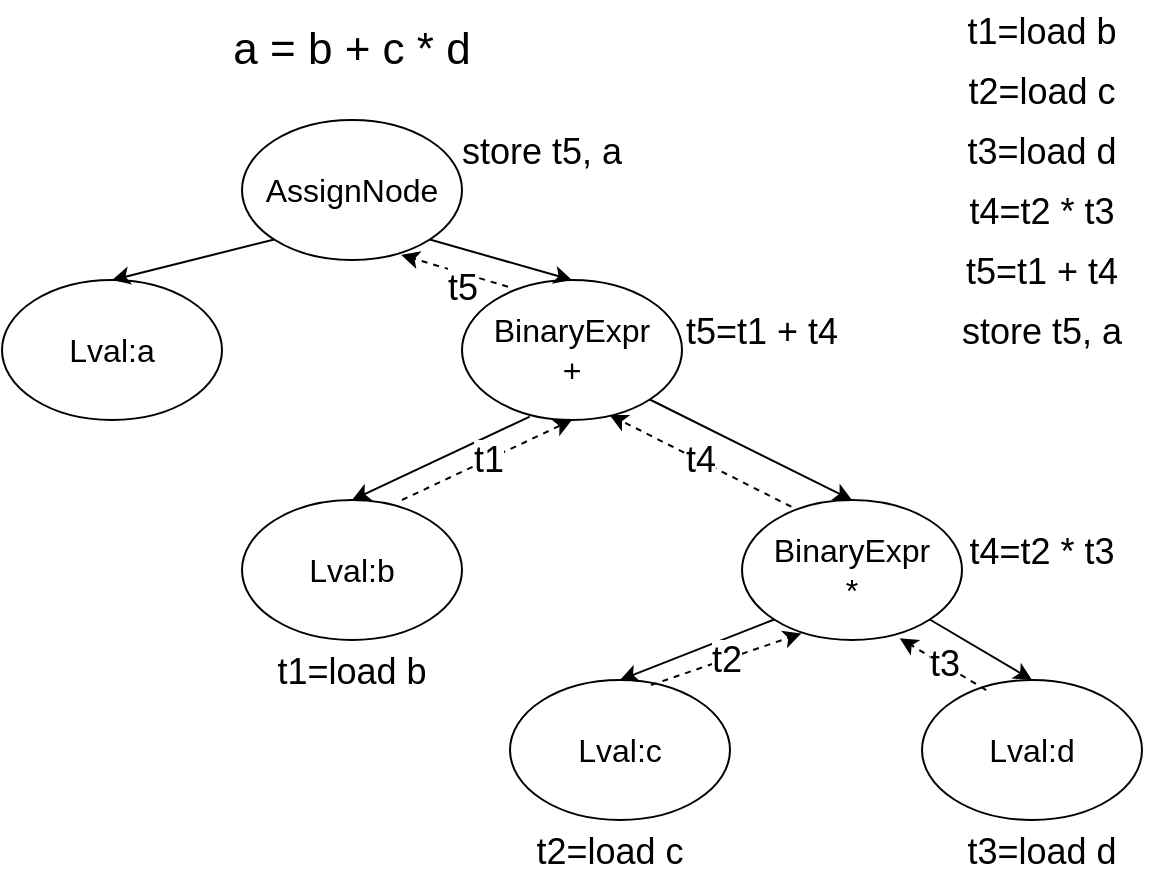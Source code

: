 <mxfile>
    <diagram id="wujMpyp-SPdY3odlaGdz" name="第 1 页">
        <mxGraphModel dx="750" dy="659" grid="1" gridSize="10" guides="1" tooltips="1" connect="1" arrows="1" fold="1" page="1" pageScale="1" pageWidth="827" pageHeight="1169" math="0" shadow="0">
            <root>
                <mxCell id="0"/>
                <mxCell id="1" parent="0"/>
                <mxCell id="2" value="&lt;font style=&quot;font-size: 22px&quot;&gt;a = b + c * d&lt;/font&gt;" style="text;html=1;strokeColor=none;fillColor=none;align=center;verticalAlign=middle;whiteSpace=wrap;rounded=0;" vertex="1" parent="1">
                    <mxGeometry x="145" y="170" width="160" height="30" as="geometry"/>
                </mxCell>
                <mxCell id="5" value="AssignNode" style="ellipse;whiteSpace=wrap;html=1;fontSize=16;" vertex="1" parent="1">
                    <mxGeometry x="170" y="220" width="110" height="70" as="geometry"/>
                </mxCell>
                <mxCell id="6" value="Lval:a" style="ellipse;whiteSpace=wrap;html=1;fontSize=16;" vertex="1" parent="1">
                    <mxGeometry x="50" y="300" width="110" height="70" as="geometry"/>
                </mxCell>
                <mxCell id="7" value="" style="endArrow=classic;html=1;fontSize=16;exitX=0;exitY=1;exitDx=0;exitDy=0;entryX=0.5;entryY=0;entryDx=0;entryDy=0;" edge="1" parent="1" source="5" target="6">
                    <mxGeometry width="50" height="50" relative="1" as="geometry">
                        <mxPoint x="360" y="350" as="sourcePoint"/>
                        <mxPoint x="410" y="300" as="targetPoint"/>
                    </mxGeometry>
                </mxCell>
                <mxCell id="8" value="BinaryExpr&lt;br&gt;+" style="ellipse;whiteSpace=wrap;html=1;fontSize=16;" vertex="1" parent="1">
                    <mxGeometry x="280" y="300" width="110" height="70" as="geometry"/>
                </mxCell>
                <mxCell id="9" value="" style="endArrow=classic;html=1;fontSize=16;exitX=1;exitY=1;exitDx=0;exitDy=0;entryX=0.5;entryY=0;entryDx=0;entryDy=0;" edge="1" parent="1" source="5" target="8">
                    <mxGeometry width="50" height="50" relative="1" as="geometry">
                        <mxPoint x="360" y="350" as="sourcePoint"/>
                        <mxPoint x="410" y="300" as="targetPoint"/>
                    </mxGeometry>
                </mxCell>
                <mxCell id="11" value="" style="endArrow=classic;html=1;fontSize=16;exitX=0.308;exitY=0.976;exitDx=0;exitDy=0;exitPerimeter=0;entryX=0.5;entryY=0;entryDx=0;entryDy=0;" edge="1" parent="1" source="8" target="13">
                    <mxGeometry width="50" height="50" relative="1" as="geometry">
                        <mxPoint x="360" y="350" as="sourcePoint"/>
                        <mxPoint x="230" y="410" as="targetPoint"/>
                    </mxGeometry>
                </mxCell>
                <mxCell id="13" value="Lval:b" style="ellipse;whiteSpace=wrap;html=1;fontSize=16;" vertex="1" parent="1">
                    <mxGeometry x="170" y="410" width="110" height="70" as="geometry"/>
                </mxCell>
                <mxCell id="14" value="BinaryExpr&lt;br&gt;*" style="ellipse;whiteSpace=wrap;html=1;fontSize=16;" vertex="1" parent="1">
                    <mxGeometry x="420" y="410" width="110" height="70" as="geometry"/>
                </mxCell>
                <mxCell id="15" value="" style="endArrow=classic;html=1;fontSize=16;exitX=1;exitY=1;exitDx=0;exitDy=0;entryX=0.5;entryY=0;entryDx=0;entryDy=0;" edge="1" parent="1" source="8" target="14">
                    <mxGeometry width="50" height="50" relative="1" as="geometry">
                        <mxPoint x="360" y="350" as="sourcePoint"/>
                        <mxPoint x="410" y="300" as="targetPoint"/>
                    </mxGeometry>
                </mxCell>
                <mxCell id="16" value="Lval:c" style="ellipse;whiteSpace=wrap;html=1;fontSize=16;" vertex="1" parent="1">
                    <mxGeometry x="304" y="500" width="110" height="70" as="geometry"/>
                </mxCell>
                <mxCell id="17" value="Lval:d" style="ellipse;whiteSpace=wrap;html=1;fontSize=16;" vertex="1" parent="1">
                    <mxGeometry x="510" y="500" width="110" height="70" as="geometry"/>
                </mxCell>
                <mxCell id="18" value="" style="endArrow=classic;html=1;fontSize=22;exitX=0;exitY=1;exitDx=0;exitDy=0;entryX=0.5;entryY=0;entryDx=0;entryDy=0;" edge="1" parent="1" source="14" target="16">
                    <mxGeometry width="50" height="50" relative="1" as="geometry">
                        <mxPoint x="360" y="360" as="sourcePoint"/>
                        <mxPoint x="410" y="310" as="targetPoint"/>
                    </mxGeometry>
                </mxCell>
                <mxCell id="19" value="" style="endArrow=classic;html=1;fontSize=22;exitX=1;exitY=1;exitDx=0;exitDy=0;entryX=0.5;entryY=0;entryDx=0;entryDy=0;" edge="1" parent="1" source="14" target="17">
                    <mxGeometry width="50" height="50" relative="1" as="geometry">
                        <mxPoint x="360" y="360" as="sourcePoint"/>
                        <mxPoint x="410" y="310" as="targetPoint"/>
                    </mxGeometry>
                </mxCell>
                <mxCell id="21" value="&lt;font style=&quot;font-size: 18px&quot;&gt;t2=load c&lt;/font&gt;" style="text;html=1;strokeColor=none;fillColor=none;align=center;verticalAlign=middle;whiteSpace=wrap;rounded=0;fontSize=22;" vertex="1" parent="1">
                    <mxGeometry x="294" y="570" width="120" height="30" as="geometry"/>
                </mxCell>
                <mxCell id="22" value="t2" style="endArrow=classic;html=1;fontSize=18;exitX=0.641;exitY=0.036;exitDx=0;exitDy=0;exitPerimeter=0;entryX=0.27;entryY=0.953;entryDx=0;entryDy=0;entryPerimeter=0;dashed=1;" edge="1" parent="1" source="16" target="14">
                    <mxGeometry width="50" height="50" relative="1" as="geometry">
                        <mxPoint x="390" y="340" as="sourcePoint"/>
                        <mxPoint x="440" y="290" as="targetPoint"/>
                    </mxGeometry>
                </mxCell>
                <mxCell id="23" value="&lt;font style=&quot;font-size: 18px&quot;&gt;t3=load d&lt;/font&gt;" style="text;html=1;strokeColor=none;fillColor=none;align=center;verticalAlign=middle;whiteSpace=wrap;rounded=0;fontSize=22;" vertex="1" parent="1">
                    <mxGeometry x="510" y="570" width="120" height="30" as="geometry"/>
                </mxCell>
                <mxCell id="24" value="t3" style="endArrow=classic;html=1;fontSize=18;exitX=0.292;exitY=0.072;exitDx=0;exitDy=0;exitPerimeter=0;entryX=0.717;entryY=0.988;entryDx=0;entryDy=0;entryPerimeter=0;dashed=1;" edge="1" parent="1" source="17" target="14">
                    <mxGeometry width="50" height="50" relative="1" as="geometry">
                        <mxPoint x="384.51" y="512.52" as="sourcePoint"/>
                        <mxPoint x="459.7" y="486.71" as="targetPoint"/>
                    </mxGeometry>
                </mxCell>
                <mxCell id="25" value="&lt;font style=&quot;font-size: 18px&quot;&gt;t4=t2 * t3&lt;/font&gt;" style="text;html=1;strokeColor=none;fillColor=none;align=center;verticalAlign=middle;whiteSpace=wrap;rounded=0;fontSize=22;" vertex="1" parent="1">
                    <mxGeometry x="510" y="420" width="120" height="30" as="geometry"/>
                </mxCell>
                <mxCell id="26" value="t4" style="endArrow=classic;html=1;fontSize=18;exitX=0.224;exitY=0.048;exitDx=0;exitDy=0;entryX=0.671;entryY=0.964;entryDx=0;entryDy=0;entryPerimeter=0;dashed=1;exitPerimeter=0;" edge="1" parent="1" source="14" target="8">
                    <mxGeometry width="50" height="50" relative="1" as="geometry">
                        <mxPoint x="384.51" y="512.52" as="sourcePoint"/>
                        <mxPoint x="459.7" y="486.71" as="targetPoint"/>
                    </mxGeometry>
                </mxCell>
                <mxCell id="27" value="&lt;font style=&quot;font-size: 18px&quot;&gt;t1=load b&lt;/font&gt;" style="text;html=1;strokeColor=none;fillColor=none;align=center;verticalAlign=middle;whiteSpace=wrap;rounded=0;fontSize=22;" vertex="1" parent="1">
                    <mxGeometry x="165" y="480" width="120" height="30" as="geometry"/>
                </mxCell>
                <mxCell id="28" value="t1" style="endArrow=classic;html=1;fontSize=18;entryX=0.5;entryY=1;entryDx=0;entryDy=0;dashed=1;" edge="1" parent="1" target="8">
                    <mxGeometry width="50" height="50" relative="1" as="geometry">
                        <mxPoint x="250" y="410" as="sourcePoint"/>
                        <mxPoint x="459.7" y="486.71" as="targetPoint"/>
                    </mxGeometry>
                </mxCell>
                <mxCell id="29" value="&lt;font style=&quot;font-size: 18px&quot;&gt;t5=t1 + t4&lt;/font&gt;" style="text;html=1;strokeColor=none;fillColor=none;align=center;verticalAlign=middle;whiteSpace=wrap;rounded=0;fontSize=22;" vertex="1" parent="1">
                    <mxGeometry x="370" y="310" width="120" height="30" as="geometry"/>
                </mxCell>
                <mxCell id="30" value="&lt;font style=&quot;font-size: 18px&quot;&gt;store t5, a&lt;/font&gt;" style="text;html=1;strokeColor=none;fillColor=none;align=center;verticalAlign=middle;whiteSpace=wrap;rounded=0;fontSize=22;" vertex="1" parent="1">
                    <mxGeometry x="260" y="220" width="120" height="30" as="geometry"/>
                </mxCell>
                <mxCell id="31" value="t5" style="endArrow=classic;html=1;fontSize=18;entryX=0.724;entryY=0.964;entryDx=0;entryDy=0;dashed=1;exitX=0.209;exitY=0.048;exitDx=0;exitDy=0;entryPerimeter=0;exitPerimeter=0;" edge="1" parent="1" source="8" target="5">
                    <mxGeometry x="-0.208" y="7" width="50" height="50" relative="1" as="geometry">
                        <mxPoint x="260" y="420" as="sourcePoint"/>
                        <mxPoint x="345" y="380" as="targetPoint"/>
                        <mxPoint as="offset"/>
                    </mxGeometry>
                </mxCell>
                <mxCell id="32" value="&lt;font style=&quot;font-size: 18px&quot;&gt;t1=load b&lt;/font&gt;" style="text;html=1;strokeColor=none;fillColor=none;align=center;verticalAlign=middle;whiteSpace=wrap;rounded=0;fontSize=22;" vertex="1" parent="1">
                    <mxGeometry x="510" y="160" width="120" height="30" as="geometry"/>
                </mxCell>
                <mxCell id="33" value="&lt;font style=&quot;font-size: 18px&quot;&gt;t2=load c&lt;/font&gt;" style="text;html=1;strokeColor=none;fillColor=none;align=center;verticalAlign=middle;whiteSpace=wrap;rounded=0;fontSize=22;" vertex="1" parent="1">
                    <mxGeometry x="510" y="190" width="120" height="30" as="geometry"/>
                </mxCell>
                <mxCell id="34" value="&lt;font style=&quot;font-size: 18px&quot;&gt;t3=load d&lt;/font&gt;" style="text;html=1;strokeColor=none;fillColor=none;align=center;verticalAlign=middle;whiteSpace=wrap;rounded=0;fontSize=22;" vertex="1" parent="1">
                    <mxGeometry x="510" y="220" width="120" height="30" as="geometry"/>
                </mxCell>
                <mxCell id="35" value="&lt;font style=&quot;font-size: 18px&quot;&gt;t4=t2 * t3&lt;/font&gt;" style="text;html=1;strokeColor=none;fillColor=none;align=center;verticalAlign=middle;whiteSpace=wrap;rounded=0;fontSize=22;" vertex="1" parent="1">
                    <mxGeometry x="510" y="250" width="120" height="30" as="geometry"/>
                </mxCell>
                <mxCell id="36" value="&lt;font style=&quot;font-size: 18px&quot;&gt;t5=t1 + t4&lt;/font&gt;" style="text;html=1;strokeColor=none;fillColor=none;align=center;verticalAlign=middle;whiteSpace=wrap;rounded=0;fontSize=22;" vertex="1" parent="1">
                    <mxGeometry x="510" y="280" width="120" height="30" as="geometry"/>
                </mxCell>
                <mxCell id="37" value="&lt;font style=&quot;font-size: 18px&quot;&gt;store t5, a&lt;/font&gt;" style="text;html=1;strokeColor=none;fillColor=none;align=center;verticalAlign=middle;whiteSpace=wrap;rounded=0;fontSize=22;" vertex="1" parent="1">
                    <mxGeometry x="510" y="310" width="120" height="30" as="geometry"/>
                </mxCell>
            </root>
        </mxGraphModel>
    </diagram>
</mxfile>